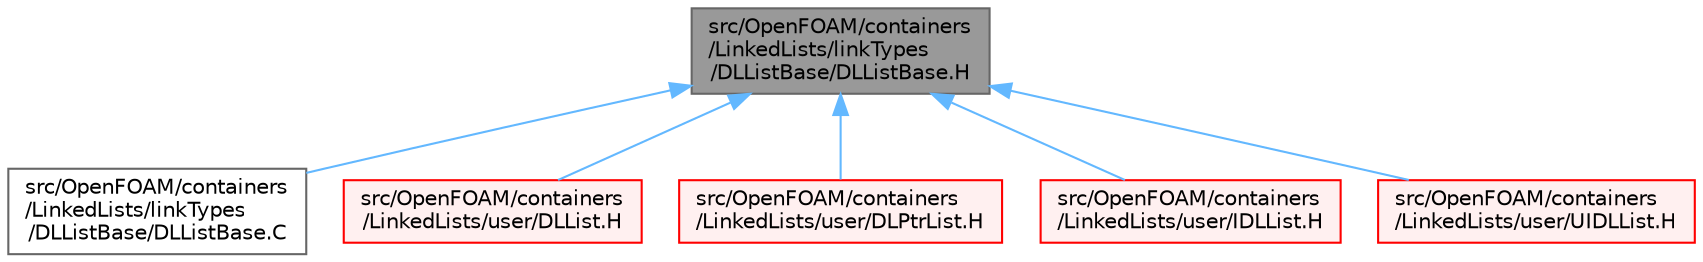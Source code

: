 digraph "src/OpenFOAM/containers/LinkedLists/linkTypes/DLListBase/DLListBase.H"
{
 // LATEX_PDF_SIZE
  bgcolor="transparent";
  edge [fontname=Helvetica,fontsize=10,labelfontname=Helvetica,labelfontsize=10];
  node [fontname=Helvetica,fontsize=10,shape=box,height=0.2,width=0.4];
  Node1 [id="Node000001",label="src/OpenFOAM/containers\l/LinkedLists/linkTypes\l/DLListBase/DLListBase.H",height=0.2,width=0.4,color="gray40", fillcolor="grey60", style="filled", fontcolor="black",tooltip=" "];
  Node1 -> Node2 [id="edge1_Node000001_Node000002",dir="back",color="steelblue1",style="solid",tooltip=" "];
  Node2 [id="Node000002",label="src/OpenFOAM/containers\l/LinkedLists/linkTypes\l/DLListBase/DLListBase.C",height=0.2,width=0.4,color="grey40", fillcolor="white", style="filled",URL="$DLListBase_8C.html",tooltip=" "];
  Node1 -> Node3 [id="edge2_Node000001_Node000003",dir="back",color="steelblue1",style="solid",tooltip=" "];
  Node3 [id="Node000003",label="src/OpenFOAM/containers\l/LinkedLists/user/DLList.H",height=0.2,width=0.4,color="red", fillcolor="#FFF0F0", style="filled",URL="$DLList_8H.html",tooltip="Non-intrusive doubly-linked list."];
  Node1 -> Node5151 [id="edge3_Node000001_Node005151",dir="back",color="steelblue1",style="solid",tooltip=" "];
  Node5151 [id="Node005151",label="src/OpenFOAM/containers\l/LinkedLists/user/DLPtrList.H",height=0.2,width=0.4,color="red", fillcolor="#FFF0F0", style="filled",URL="$DLPtrList_8H.html",tooltip="Non-intrusive doubly-linked pointer list."];
  Node1 -> Node5153 [id="edge4_Node000001_Node005153",dir="back",color="steelblue1",style="solid",tooltip=" "];
  Node5153 [id="Node005153",label="src/OpenFOAM/containers\l/LinkedLists/user/IDLList.H",height=0.2,width=0.4,color="red", fillcolor="#FFF0F0", style="filled",URL="$IDLList_8H.html",tooltip="Intrusive doubly-linked list."];
  Node1 -> Node5183 [id="edge5_Node000001_Node005183",dir="back",color="steelblue1",style="solid",tooltip=" "];
  Node5183 [id="Node005183",label="src/OpenFOAM/containers\l/LinkedLists/user/UIDLList.H",height=0.2,width=0.4,color="red", fillcolor="#FFF0F0", style="filled",URL="$UIDLList_8H.html",tooltip="Intrusive doubly-linked list."];
}
